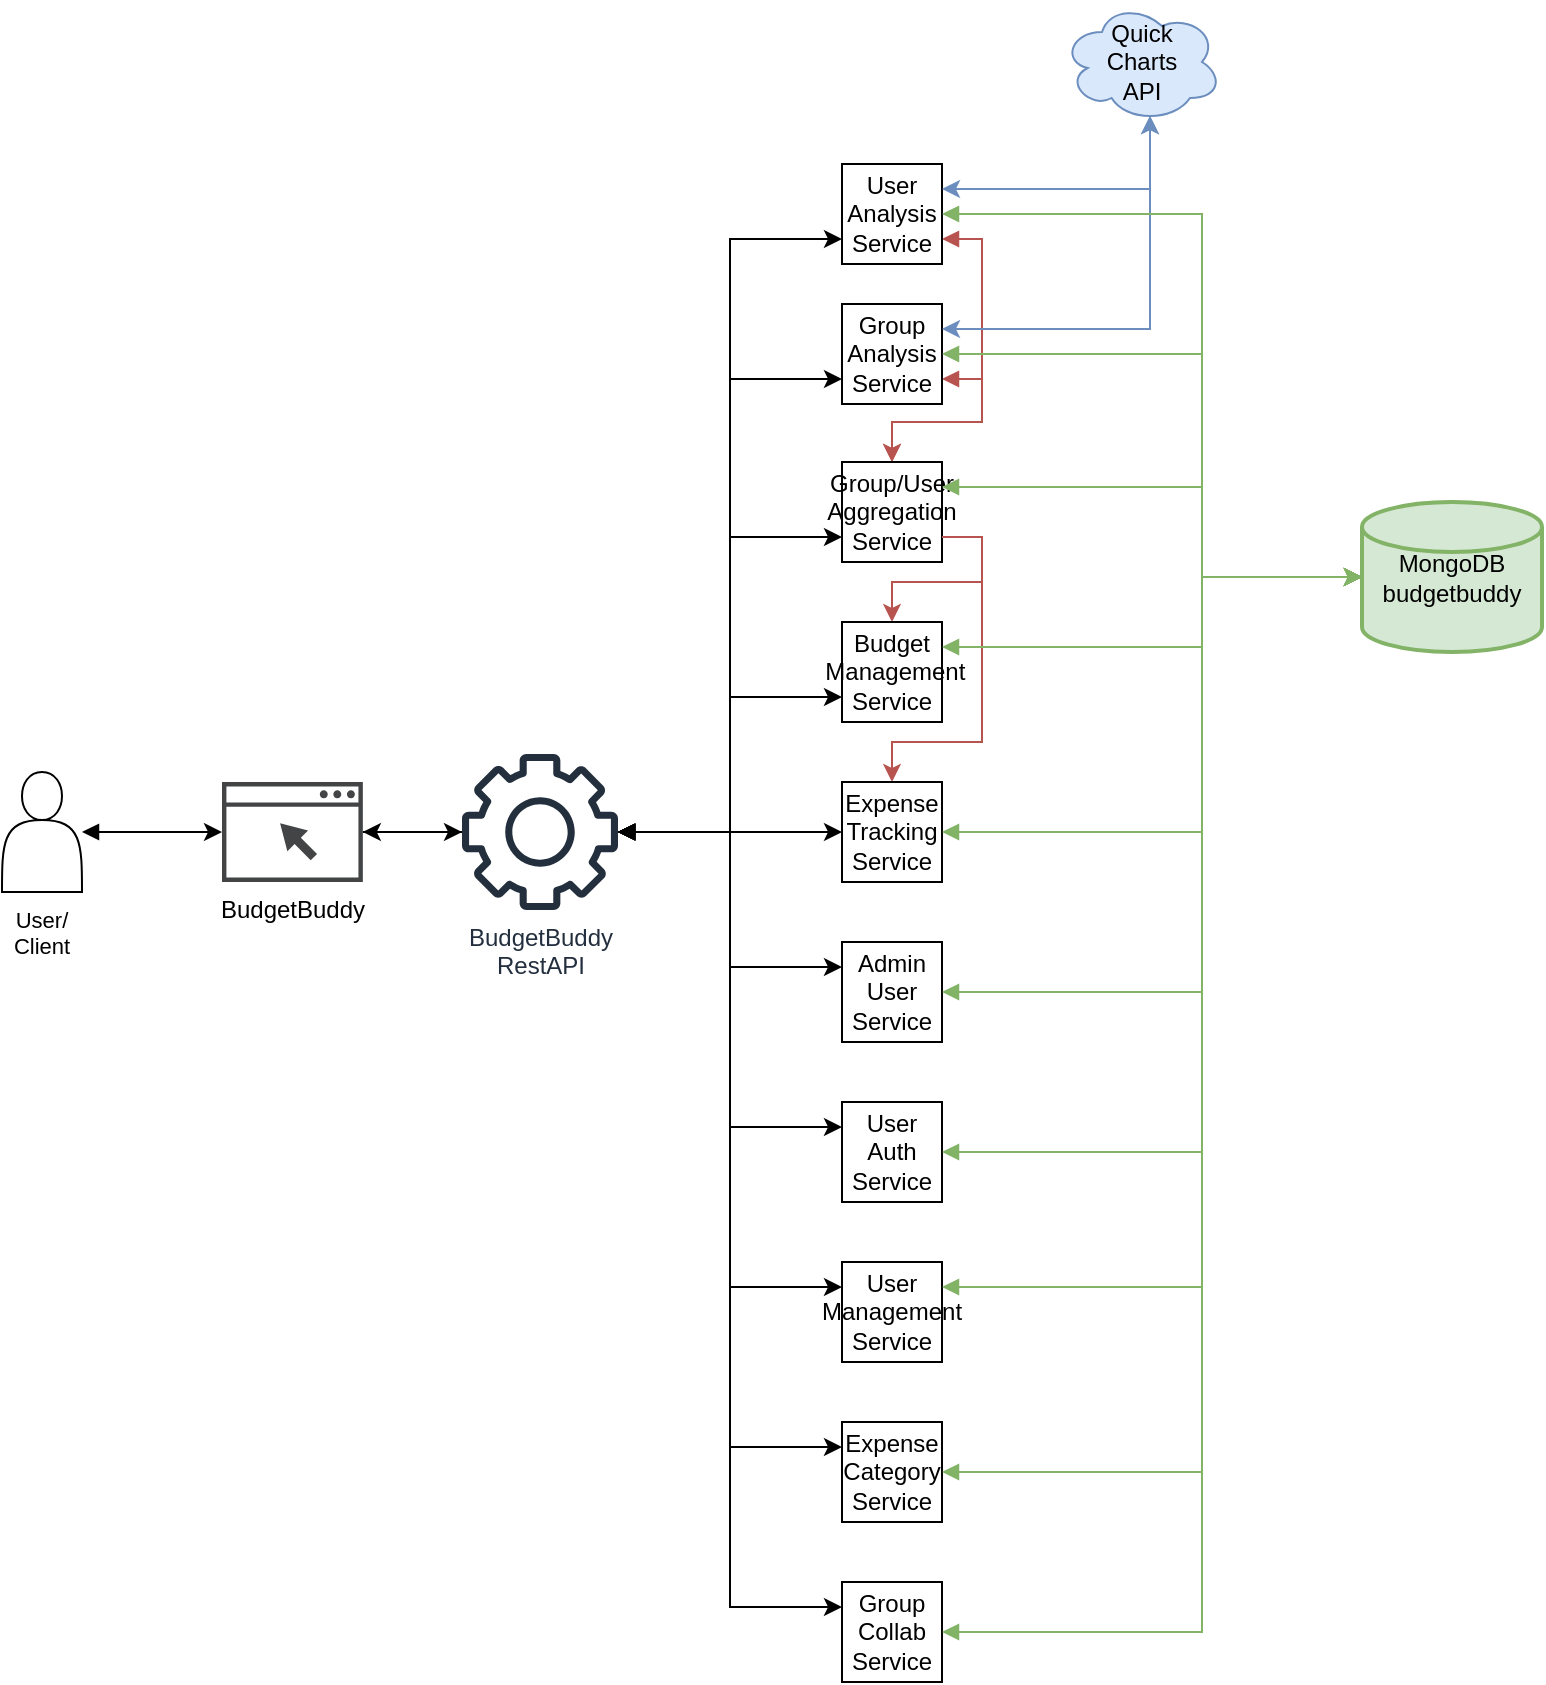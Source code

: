 <mxfile version="24.0.0" type="github">
  <diagram name="Page-1" id="r7WOY-ljp86v3sAUDLul">
    <mxGraphModel dx="2266" dy="845" grid="1" gridSize="10" guides="1" tooltips="1" connect="1" arrows="1" fold="1" page="1" pageScale="1" pageWidth="850" pageHeight="1100" math="0" shadow="0">
      <root>
        <mxCell id="0" />
        <mxCell id="1" parent="0" />
        <mxCell id="DbC8-nNUe0-zjnpHE8xt-3" style="edgeStyle=orthogonalEdgeStyle;rounded=0;orthogonalLoop=1;jettySize=auto;html=1;" edge="1" parent="1" source="DbC8-nNUe0-zjnpHE8xt-1" target="DbC8-nNUe0-zjnpHE8xt-2">
          <mxGeometry relative="1" as="geometry" />
        </mxCell>
        <mxCell id="DbC8-nNUe0-zjnpHE8xt-1" value="BudgetBuddy&lt;div&gt;&lt;br&gt;&lt;/div&gt;" style="sketch=0;pointerEvents=1;shadow=0;dashed=0;html=1;strokeColor=none;fillColor=#434445;aspect=fixed;labelPosition=center;verticalLabelPosition=bottom;verticalAlign=top;align=center;outlineConnect=0;shape=mxgraph.vvd.web_browser;" vertex="1" parent="1">
          <mxGeometry x="180" y="390" width="70.42" height="50" as="geometry" />
        </mxCell>
        <mxCell id="DbC8-nNUe0-zjnpHE8xt-4" style="edgeStyle=orthogonalEdgeStyle;rounded=0;orthogonalLoop=1;jettySize=auto;html=1;" edge="1" parent="1" source="DbC8-nNUe0-zjnpHE8xt-2" target="DbC8-nNUe0-zjnpHE8xt-1">
          <mxGeometry relative="1" as="geometry" />
        </mxCell>
        <mxCell id="DbC8-nNUe0-zjnpHE8xt-7" style="edgeStyle=orthogonalEdgeStyle;rounded=0;orthogonalLoop=1;jettySize=auto;html=1;entryX=0;entryY=0.75;entryDx=0;entryDy=0;startArrow=block;startFill=1;" edge="1" parent="1" source="DbC8-nNUe0-zjnpHE8xt-2" target="DbC8-nNUe0-zjnpHE8xt-5">
          <mxGeometry relative="1" as="geometry" />
        </mxCell>
        <mxCell id="DbC8-nNUe0-zjnpHE8xt-8" style="edgeStyle=orthogonalEdgeStyle;rounded=0;orthogonalLoop=1;jettySize=auto;html=1;entryX=0;entryY=0.75;entryDx=0;entryDy=0;startArrow=block;startFill=1;" edge="1" parent="1" source="DbC8-nNUe0-zjnpHE8xt-2" target="DbC8-nNUe0-zjnpHE8xt-6">
          <mxGeometry relative="1" as="geometry" />
        </mxCell>
        <mxCell id="DbC8-nNUe0-zjnpHE8xt-24" style="edgeStyle=orthogonalEdgeStyle;rounded=0;orthogonalLoop=1;jettySize=auto;html=1;entryX=0;entryY=0.75;entryDx=0;entryDy=0;startArrow=block;startFill=1;" edge="1" parent="1" source="DbC8-nNUe0-zjnpHE8xt-2" target="DbC8-nNUe0-zjnpHE8xt-16">
          <mxGeometry relative="1" as="geometry" />
        </mxCell>
        <mxCell id="DbC8-nNUe0-zjnpHE8xt-25" style="edgeStyle=orthogonalEdgeStyle;rounded=0;orthogonalLoop=1;jettySize=auto;html=1;entryX=0;entryY=0.75;entryDx=0;entryDy=0;startArrow=block;startFill=1;" edge="1" parent="1" source="DbC8-nNUe0-zjnpHE8xt-2" target="DbC8-nNUe0-zjnpHE8xt-19">
          <mxGeometry relative="1" as="geometry" />
        </mxCell>
        <mxCell id="DbC8-nNUe0-zjnpHE8xt-26" style="edgeStyle=orthogonalEdgeStyle;rounded=0;orthogonalLoop=1;jettySize=auto;html=1;entryX=0;entryY=0.5;entryDx=0;entryDy=0;" edge="1" parent="1" source="DbC8-nNUe0-zjnpHE8xt-2" target="DbC8-nNUe0-zjnpHE8xt-21">
          <mxGeometry relative="1" as="geometry" />
        </mxCell>
        <mxCell id="DbC8-nNUe0-zjnpHE8xt-35" style="edgeStyle=orthogonalEdgeStyle;rounded=0;orthogonalLoop=1;jettySize=auto;html=1;entryX=0;entryY=0.25;entryDx=0;entryDy=0;startArrow=block;startFill=1;" edge="1" parent="1" source="DbC8-nNUe0-zjnpHE8xt-2" target="DbC8-nNUe0-zjnpHE8xt-30">
          <mxGeometry relative="1" as="geometry" />
        </mxCell>
        <mxCell id="DbC8-nNUe0-zjnpHE8xt-36" style="edgeStyle=orthogonalEdgeStyle;rounded=0;orthogonalLoop=1;jettySize=auto;html=1;entryX=0;entryY=0.25;entryDx=0;entryDy=0;startArrow=block;startFill=1;" edge="1" parent="1" source="DbC8-nNUe0-zjnpHE8xt-2" target="DbC8-nNUe0-zjnpHE8xt-31">
          <mxGeometry relative="1" as="geometry" />
        </mxCell>
        <mxCell id="DbC8-nNUe0-zjnpHE8xt-37" style="edgeStyle=orthogonalEdgeStyle;rounded=0;orthogonalLoop=1;jettySize=auto;html=1;entryX=0;entryY=0.25;entryDx=0;entryDy=0;startArrow=block;startFill=1;" edge="1" parent="1" source="DbC8-nNUe0-zjnpHE8xt-2" target="DbC8-nNUe0-zjnpHE8xt-32">
          <mxGeometry relative="1" as="geometry" />
        </mxCell>
        <mxCell id="DbC8-nNUe0-zjnpHE8xt-38" style="edgeStyle=orthogonalEdgeStyle;rounded=0;orthogonalLoop=1;jettySize=auto;html=1;entryX=0;entryY=0.25;entryDx=0;entryDy=0;startArrow=block;startFill=1;" edge="1" parent="1" source="DbC8-nNUe0-zjnpHE8xt-2" target="DbC8-nNUe0-zjnpHE8xt-33">
          <mxGeometry relative="1" as="geometry" />
        </mxCell>
        <mxCell id="DbC8-nNUe0-zjnpHE8xt-39" style="edgeStyle=orthogonalEdgeStyle;rounded=0;orthogonalLoop=1;jettySize=auto;html=1;entryX=0;entryY=0.25;entryDx=0;entryDy=0;startArrow=block;startFill=1;" edge="1" parent="1" source="DbC8-nNUe0-zjnpHE8xt-2" target="DbC8-nNUe0-zjnpHE8xt-34">
          <mxGeometry relative="1" as="geometry" />
        </mxCell>
        <mxCell id="DbC8-nNUe0-zjnpHE8xt-2" value="BudgetBuddy&lt;div&gt;RestAPI&lt;/div&gt;" style="sketch=0;outlineConnect=0;fontColor=#232F3E;gradientColor=none;fillColor=#232F3D;strokeColor=none;dashed=0;verticalLabelPosition=bottom;verticalAlign=top;align=center;html=1;fontSize=12;fontStyle=0;aspect=fixed;pointerEvents=1;shape=mxgraph.aws4.gear;" vertex="1" parent="1">
          <mxGeometry x="300" y="376" width="78" height="78" as="geometry" />
        </mxCell>
        <mxCell id="DbC8-nNUe0-zjnpHE8xt-18" style="edgeStyle=orthogonalEdgeStyle;rounded=0;orthogonalLoop=1;jettySize=auto;html=1;exitX=1;exitY=0.75;exitDx=0;exitDy=0;entryX=0.5;entryY=0;entryDx=0;entryDy=0;startArrow=block;startFill=1;fillColor=#f8cecc;strokeColor=#b85450;" edge="1" parent="1" source="DbC8-nNUe0-zjnpHE8xt-5" target="DbC8-nNUe0-zjnpHE8xt-16">
          <mxGeometry relative="1" as="geometry">
            <Array as="points">
              <mxPoint x="560" y="119" />
              <mxPoint x="560" y="210" />
              <mxPoint x="515" y="210" />
            </Array>
          </mxGeometry>
        </mxCell>
        <mxCell id="DbC8-nNUe0-zjnpHE8xt-5" value="User Analysis&lt;div&gt;Service&lt;/div&gt;" style="rounded=0;whiteSpace=wrap;html=1;" vertex="1" parent="1">
          <mxGeometry x="490" y="81" width="50" height="50" as="geometry" />
        </mxCell>
        <mxCell id="DbC8-nNUe0-zjnpHE8xt-17" style="edgeStyle=orthogonalEdgeStyle;rounded=0;orthogonalLoop=1;jettySize=auto;html=1;exitX=1;exitY=0.75;exitDx=0;exitDy=0;entryX=0.5;entryY=0;entryDx=0;entryDy=0;startArrow=block;startFill=1;fillColor=#f8cecc;strokeColor=#b85450;" edge="1" parent="1" source="DbC8-nNUe0-zjnpHE8xt-6" target="DbC8-nNUe0-zjnpHE8xt-16">
          <mxGeometry relative="1" as="geometry">
            <Array as="points">
              <mxPoint x="560" y="189" />
              <mxPoint x="560" y="210" />
              <mxPoint x="515" y="210" />
            </Array>
          </mxGeometry>
        </mxCell>
        <mxCell id="DbC8-nNUe0-zjnpHE8xt-6" value="Group Analysis&lt;div&gt;Service&lt;/div&gt;" style="rounded=0;whiteSpace=wrap;html=1;" vertex="1" parent="1">
          <mxGeometry x="490" y="151" width="50" height="50" as="geometry" />
        </mxCell>
        <mxCell id="DbC8-nNUe0-zjnpHE8xt-9" value="MongoDB&lt;div&gt;budgetbuddy&lt;/div&gt;" style="strokeWidth=2;html=1;shape=mxgraph.flowchart.database;whiteSpace=wrap;fillColor=#d5e8d4;strokeColor=#82b366;" vertex="1" parent="1">
          <mxGeometry x="750" y="250" width="90" height="75" as="geometry" />
        </mxCell>
        <mxCell id="DbC8-nNUe0-zjnpHE8xt-11" value="Quick&lt;div&gt;Charts&lt;/div&gt;&lt;div&gt;API&lt;/div&gt;" style="ellipse;shape=cloud;whiteSpace=wrap;html=1;fillColor=#dae8fc;strokeColor=#6c8ebf;" vertex="1" parent="1">
          <mxGeometry x="600" width="80" height="60" as="geometry" />
        </mxCell>
        <mxCell id="DbC8-nNUe0-zjnpHE8xt-12" style="edgeStyle=orthogonalEdgeStyle;rounded=0;orthogonalLoop=1;jettySize=auto;html=1;exitX=1;exitY=0.25;exitDx=0;exitDy=0;entryX=0.55;entryY=0.95;entryDx=0;entryDy=0;entryPerimeter=0;startArrow=classic;startFill=1;fillColor=#dae8fc;strokeColor=#6c8ebf;" edge="1" parent="1" source="DbC8-nNUe0-zjnpHE8xt-5" target="DbC8-nNUe0-zjnpHE8xt-11">
          <mxGeometry relative="1" as="geometry" />
        </mxCell>
        <mxCell id="DbC8-nNUe0-zjnpHE8xt-13" style="edgeStyle=orthogonalEdgeStyle;rounded=0;orthogonalLoop=1;jettySize=auto;html=1;exitX=1;exitY=0.25;exitDx=0;exitDy=0;entryX=0.55;entryY=0.95;entryDx=0;entryDy=0;entryPerimeter=0;startArrow=classic;startFill=1;fillColor=#dae8fc;strokeColor=#6c8ebf;" edge="1" parent="1" source="DbC8-nNUe0-zjnpHE8xt-6" target="DbC8-nNUe0-zjnpHE8xt-11">
          <mxGeometry relative="1" as="geometry" />
        </mxCell>
        <mxCell id="DbC8-nNUe0-zjnpHE8xt-14" style="edgeStyle=orthogonalEdgeStyle;rounded=0;orthogonalLoop=1;jettySize=auto;html=1;exitX=1;exitY=0.5;exitDx=0;exitDy=0;entryX=0;entryY=0.5;entryDx=0;entryDy=0;entryPerimeter=0;startArrow=block;startFill=1;fillColor=#d5e8d4;strokeColor=#82b366;" edge="1" parent="1" source="DbC8-nNUe0-zjnpHE8xt-6" target="DbC8-nNUe0-zjnpHE8xt-9">
          <mxGeometry relative="1" as="geometry">
            <Array as="points">
              <mxPoint x="670" y="176" />
              <mxPoint x="670" y="288" />
            </Array>
          </mxGeometry>
        </mxCell>
        <mxCell id="DbC8-nNUe0-zjnpHE8xt-15" style="edgeStyle=orthogonalEdgeStyle;rounded=0;orthogonalLoop=1;jettySize=auto;html=1;exitX=1;exitY=0.5;exitDx=0;exitDy=0;entryX=0;entryY=0.5;entryDx=0;entryDy=0;entryPerimeter=0;startArrow=block;startFill=1;fillColor=#d5e8d4;strokeColor=#82b366;" edge="1" parent="1" source="DbC8-nNUe0-zjnpHE8xt-5" target="DbC8-nNUe0-zjnpHE8xt-9">
          <mxGeometry relative="1" as="geometry">
            <Array as="points">
              <mxPoint x="670" y="106" />
              <mxPoint x="670" y="288" />
            </Array>
          </mxGeometry>
        </mxCell>
        <mxCell id="DbC8-nNUe0-zjnpHE8xt-20" style="edgeStyle=orthogonalEdgeStyle;rounded=0;orthogonalLoop=1;jettySize=auto;html=1;exitX=1;exitY=0.75;exitDx=0;exitDy=0;entryX=0.5;entryY=0;entryDx=0;entryDy=0;fillColor=#f8cecc;strokeColor=#b85450;" edge="1" parent="1" source="DbC8-nNUe0-zjnpHE8xt-16" target="DbC8-nNUe0-zjnpHE8xt-19">
          <mxGeometry relative="1" as="geometry">
            <Array as="points">
              <mxPoint x="560" y="268" />
              <mxPoint x="560" y="290" />
              <mxPoint x="515" y="290" />
            </Array>
          </mxGeometry>
        </mxCell>
        <mxCell id="DbC8-nNUe0-zjnpHE8xt-16" value="&lt;div&gt;Group/User&lt;br&gt;&lt;/div&gt;Aggregation&lt;div&gt;Service&lt;/div&gt;" style="rounded=0;whiteSpace=wrap;html=1;" vertex="1" parent="1">
          <mxGeometry x="490" y="230" width="50" height="50" as="geometry" />
        </mxCell>
        <mxCell id="DbC8-nNUe0-zjnpHE8xt-22" style="edgeStyle=orthogonalEdgeStyle;rounded=0;orthogonalLoop=1;jettySize=auto;html=1;exitX=1;exitY=0.75;exitDx=0;exitDy=0;entryX=0.5;entryY=0;entryDx=0;entryDy=0;fillColor=#f8cecc;strokeColor=#b85450;" edge="1" parent="1" source="DbC8-nNUe0-zjnpHE8xt-16" target="DbC8-nNUe0-zjnpHE8xt-21">
          <mxGeometry relative="1" as="geometry">
            <Array as="points">
              <mxPoint x="560" y="268" />
              <mxPoint x="560" y="370" />
              <mxPoint x="515" y="370" />
            </Array>
          </mxGeometry>
        </mxCell>
        <mxCell id="DbC8-nNUe0-zjnpHE8xt-19" value="Budget&lt;div&gt;&amp;nbsp;Management&lt;/div&gt;&lt;div&gt;Service&lt;/div&gt;" style="rounded=0;whiteSpace=wrap;html=1;" vertex="1" parent="1">
          <mxGeometry x="490" y="310" width="50" height="50" as="geometry" />
        </mxCell>
        <mxCell id="DbC8-nNUe0-zjnpHE8xt-21" value="Expense&lt;div&gt;Tracking&lt;/div&gt;&lt;div&gt;Service&lt;/div&gt;" style="rounded=0;whiteSpace=wrap;html=1;" vertex="1" parent="1">
          <mxGeometry x="490" y="390" width="50" height="50" as="geometry" />
        </mxCell>
        <mxCell id="DbC8-nNUe0-zjnpHE8xt-27" style="edgeStyle=orthogonalEdgeStyle;rounded=0;orthogonalLoop=1;jettySize=auto;html=1;entryX=0;entryY=0.5;entryDx=0;entryDy=0;entryPerimeter=0;exitX=1;exitY=0.25;exitDx=0;exitDy=0;startArrow=block;startFill=1;fillColor=#d5e8d4;strokeColor=#82b366;" edge="1" parent="1" source="DbC8-nNUe0-zjnpHE8xt-16" target="DbC8-nNUe0-zjnpHE8xt-9">
          <mxGeometry relative="1" as="geometry">
            <Array as="points">
              <mxPoint x="670" y="243" />
              <mxPoint x="670" y="288" />
            </Array>
          </mxGeometry>
        </mxCell>
        <mxCell id="DbC8-nNUe0-zjnpHE8xt-28" style="edgeStyle=orthogonalEdgeStyle;rounded=0;orthogonalLoop=1;jettySize=auto;html=1;entryX=0;entryY=0.5;entryDx=0;entryDy=0;entryPerimeter=0;exitX=1;exitY=0.25;exitDx=0;exitDy=0;startArrow=block;startFill=1;fillColor=#d5e8d4;strokeColor=#82b366;" edge="1" parent="1" source="DbC8-nNUe0-zjnpHE8xt-19" target="DbC8-nNUe0-zjnpHE8xt-9">
          <mxGeometry relative="1" as="geometry">
            <Array as="points">
              <mxPoint x="670" y="323" />
              <mxPoint x="670" y="288" />
            </Array>
          </mxGeometry>
        </mxCell>
        <mxCell id="DbC8-nNUe0-zjnpHE8xt-29" style="edgeStyle=orthogonalEdgeStyle;rounded=0;orthogonalLoop=1;jettySize=auto;html=1;exitX=1;exitY=0.5;exitDx=0;exitDy=0;entryX=0;entryY=0.5;entryDx=0;entryDy=0;entryPerimeter=0;startArrow=block;startFill=1;fillColor=#d5e8d4;strokeColor=#82b366;" edge="1" parent="1" source="DbC8-nNUe0-zjnpHE8xt-21" target="DbC8-nNUe0-zjnpHE8xt-9">
          <mxGeometry relative="1" as="geometry">
            <Array as="points">
              <mxPoint x="670" y="415" />
              <mxPoint x="670" y="288" />
            </Array>
          </mxGeometry>
        </mxCell>
        <mxCell id="DbC8-nNUe0-zjnpHE8xt-30" value="Admin&lt;div&gt;User&lt;/div&gt;&lt;div&gt;Service&lt;/div&gt;" style="rounded=0;whiteSpace=wrap;html=1;" vertex="1" parent="1">
          <mxGeometry x="490" y="470" width="50" height="50" as="geometry" />
        </mxCell>
        <mxCell id="DbC8-nNUe0-zjnpHE8xt-31" value="User&lt;div&gt;Auth&lt;/div&gt;&lt;div&gt;Service&lt;/div&gt;" style="rounded=0;whiteSpace=wrap;html=1;" vertex="1" parent="1">
          <mxGeometry x="490" y="550" width="50" height="50" as="geometry" />
        </mxCell>
        <mxCell id="DbC8-nNUe0-zjnpHE8xt-32" value="User&lt;div&gt;Management&lt;/div&gt;&lt;div&gt;Service&lt;/div&gt;" style="rounded=0;whiteSpace=wrap;html=1;" vertex="1" parent="1">
          <mxGeometry x="490" y="630" width="50" height="50" as="geometry" />
        </mxCell>
        <mxCell id="DbC8-nNUe0-zjnpHE8xt-33" value="Expense&lt;div&gt;Category&lt;/div&gt;&lt;div&gt;Service&lt;/div&gt;" style="rounded=0;whiteSpace=wrap;html=1;" vertex="1" parent="1">
          <mxGeometry x="490" y="710" width="50" height="50" as="geometry" />
        </mxCell>
        <mxCell id="DbC8-nNUe0-zjnpHE8xt-34" value="Group&lt;div&gt;Collab&lt;/div&gt;&lt;div&gt;Service&lt;/div&gt;" style="rounded=0;whiteSpace=wrap;html=1;" vertex="1" parent="1">
          <mxGeometry x="490" y="790" width="50" height="50" as="geometry" />
        </mxCell>
        <mxCell id="DbC8-nNUe0-zjnpHE8xt-40" style="edgeStyle=orthogonalEdgeStyle;rounded=0;orthogonalLoop=1;jettySize=auto;html=1;entryX=0;entryY=0.5;entryDx=0;entryDy=0;entryPerimeter=0;startArrow=block;startFill=1;fillColor=#d5e8d4;strokeColor=#82b366;" edge="1" parent="1" source="DbC8-nNUe0-zjnpHE8xt-30" target="DbC8-nNUe0-zjnpHE8xt-9">
          <mxGeometry relative="1" as="geometry">
            <Array as="points">
              <mxPoint x="670" y="495" />
              <mxPoint x="670" y="288" />
            </Array>
          </mxGeometry>
        </mxCell>
        <mxCell id="DbC8-nNUe0-zjnpHE8xt-41" style="edgeStyle=orthogonalEdgeStyle;rounded=0;orthogonalLoop=1;jettySize=auto;html=1;exitX=1;exitY=0.5;exitDx=0;exitDy=0;entryX=0;entryY=0.5;entryDx=0;entryDy=0;entryPerimeter=0;startArrow=block;startFill=1;fillColor=#d5e8d4;strokeColor=#82b366;" edge="1" parent="1" source="DbC8-nNUe0-zjnpHE8xt-31" target="DbC8-nNUe0-zjnpHE8xt-9">
          <mxGeometry relative="1" as="geometry">
            <Array as="points">
              <mxPoint x="670" y="575" />
              <mxPoint x="670" y="288" />
            </Array>
          </mxGeometry>
        </mxCell>
        <mxCell id="DbC8-nNUe0-zjnpHE8xt-43" style="edgeStyle=orthogonalEdgeStyle;rounded=0;orthogonalLoop=1;jettySize=auto;html=1;exitX=1;exitY=0.25;exitDx=0;exitDy=0;entryX=0;entryY=0.5;entryDx=0;entryDy=0;entryPerimeter=0;startArrow=block;startFill=1;fillColor=#d5e8d4;strokeColor=#82b366;" edge="1" parent="1" source="DbC8-nNUe0-zjnpHE8xt-32" target="DbC8-nNUe0-zjnpHE8xt-9">
          <mxGeometry relative="1" as="geometry">
            <Array as="points">
              <mxPoint x="670" y="643" />
              <mxPoint x="670" y="288" />
            </Array>
          </mxGeometry>
        </mxCell>
        <mxCell id="DbC8-nNUe0-zjnpHE8xt-44" style="edgeStyle=orthogonalEdgeStyle;rounded=0;orthogonalLoop=1;jettySize=auto;html=1;exitX=1;exitY=0.5;exitDx=0;exitDy=0;entryX=0;entryY=0.5;entryDx=0;entryDy=0;entryPerimeter=0;startArrow=block;startFill=1;fillColor=#d5e8d4;strokeColor=#82b366;" edge="1" parent="1" source="DbC8-nNUe0-zjnpHE8xt-33" target="DbC8-nNUe0-zjnpHE8xt-9">
          <mxGeometry relative="1" as="geometry">
            <Array as="points">
              <mxPoint x="670" y="735" />
              <mxPoint x="670" y="288" />
            </Array>
          </mxGeometry>
        </mxCell>
        <mxCell id="DbC8-nNUe0-zjnpHE8xt-45" style="edgeStyle=orthogonalEdgeStyle;rounded=0;orthogonalLoop=1;jettySize=auto;html=1;exitX=1;exitY=0.5;exitDx=0;exitDy=0;entryX=0;entryY=0.5;entryDx=0;entryDy=0;entryPerimeter=0;startArrow=block;startFill=1;fillColor=#d5e8d4;strokeColor=#82b366;" edge="1" parent="1" source="DbC8-nNUe0-zjnpHE8xt-34" target="DbC8-nNUe0-zjnpHE8xt-9">
          <mxGeometry relative="1" as="geometry">
            <Array as="points">
              <mxPoint x="670" y="815" />
              <mxPoint x="670" y="288" />
            </Array>
          </mxGeometry>
        </mxCell>
        <mxCell id="DbC8-nNUe0-zjnpHE8xt-47" style="edgeStyle=orthogonalEdgeStyle;rounded=0;orthogonalLoop=1;jettySize=auto;html=1;startArrow=block;startFill=1;" edge="1" parent="1" source="DbC8-nNUe0-zjnpHE8xt-46" target="DbC8-nNUe0-zjnpHE8xt-1">
          <mxGeometry relative="1" as="geometry" />
        </mxCell>
        <mxCell id="DbC8-nNUe0-zjnpHE8xt-46" value="&lt;font style=&quot;font-size: 11px;&quot;&gt;User/&lt;/font&gt;&lt;div style=&quot;font-size: 11px;&quot;&gt;&lt;font style=&quot;font-size: 11px;&quot;&gt;Client&lt;/font&gt;&lt;/div&gt;" style="shape=actor;whiteSpace=wrap;html=1;labelPosition=center;verticalLabelPosition=bottom;align=center;verticalAlign=top;" vertex="1" parent="1">
          <mxGeometry x="70" y="385" width="40" height="60" as="geometry" />
        </mxCell>
      </root>
    </mxGraphModel>
  </diagram>
</mxfile>
